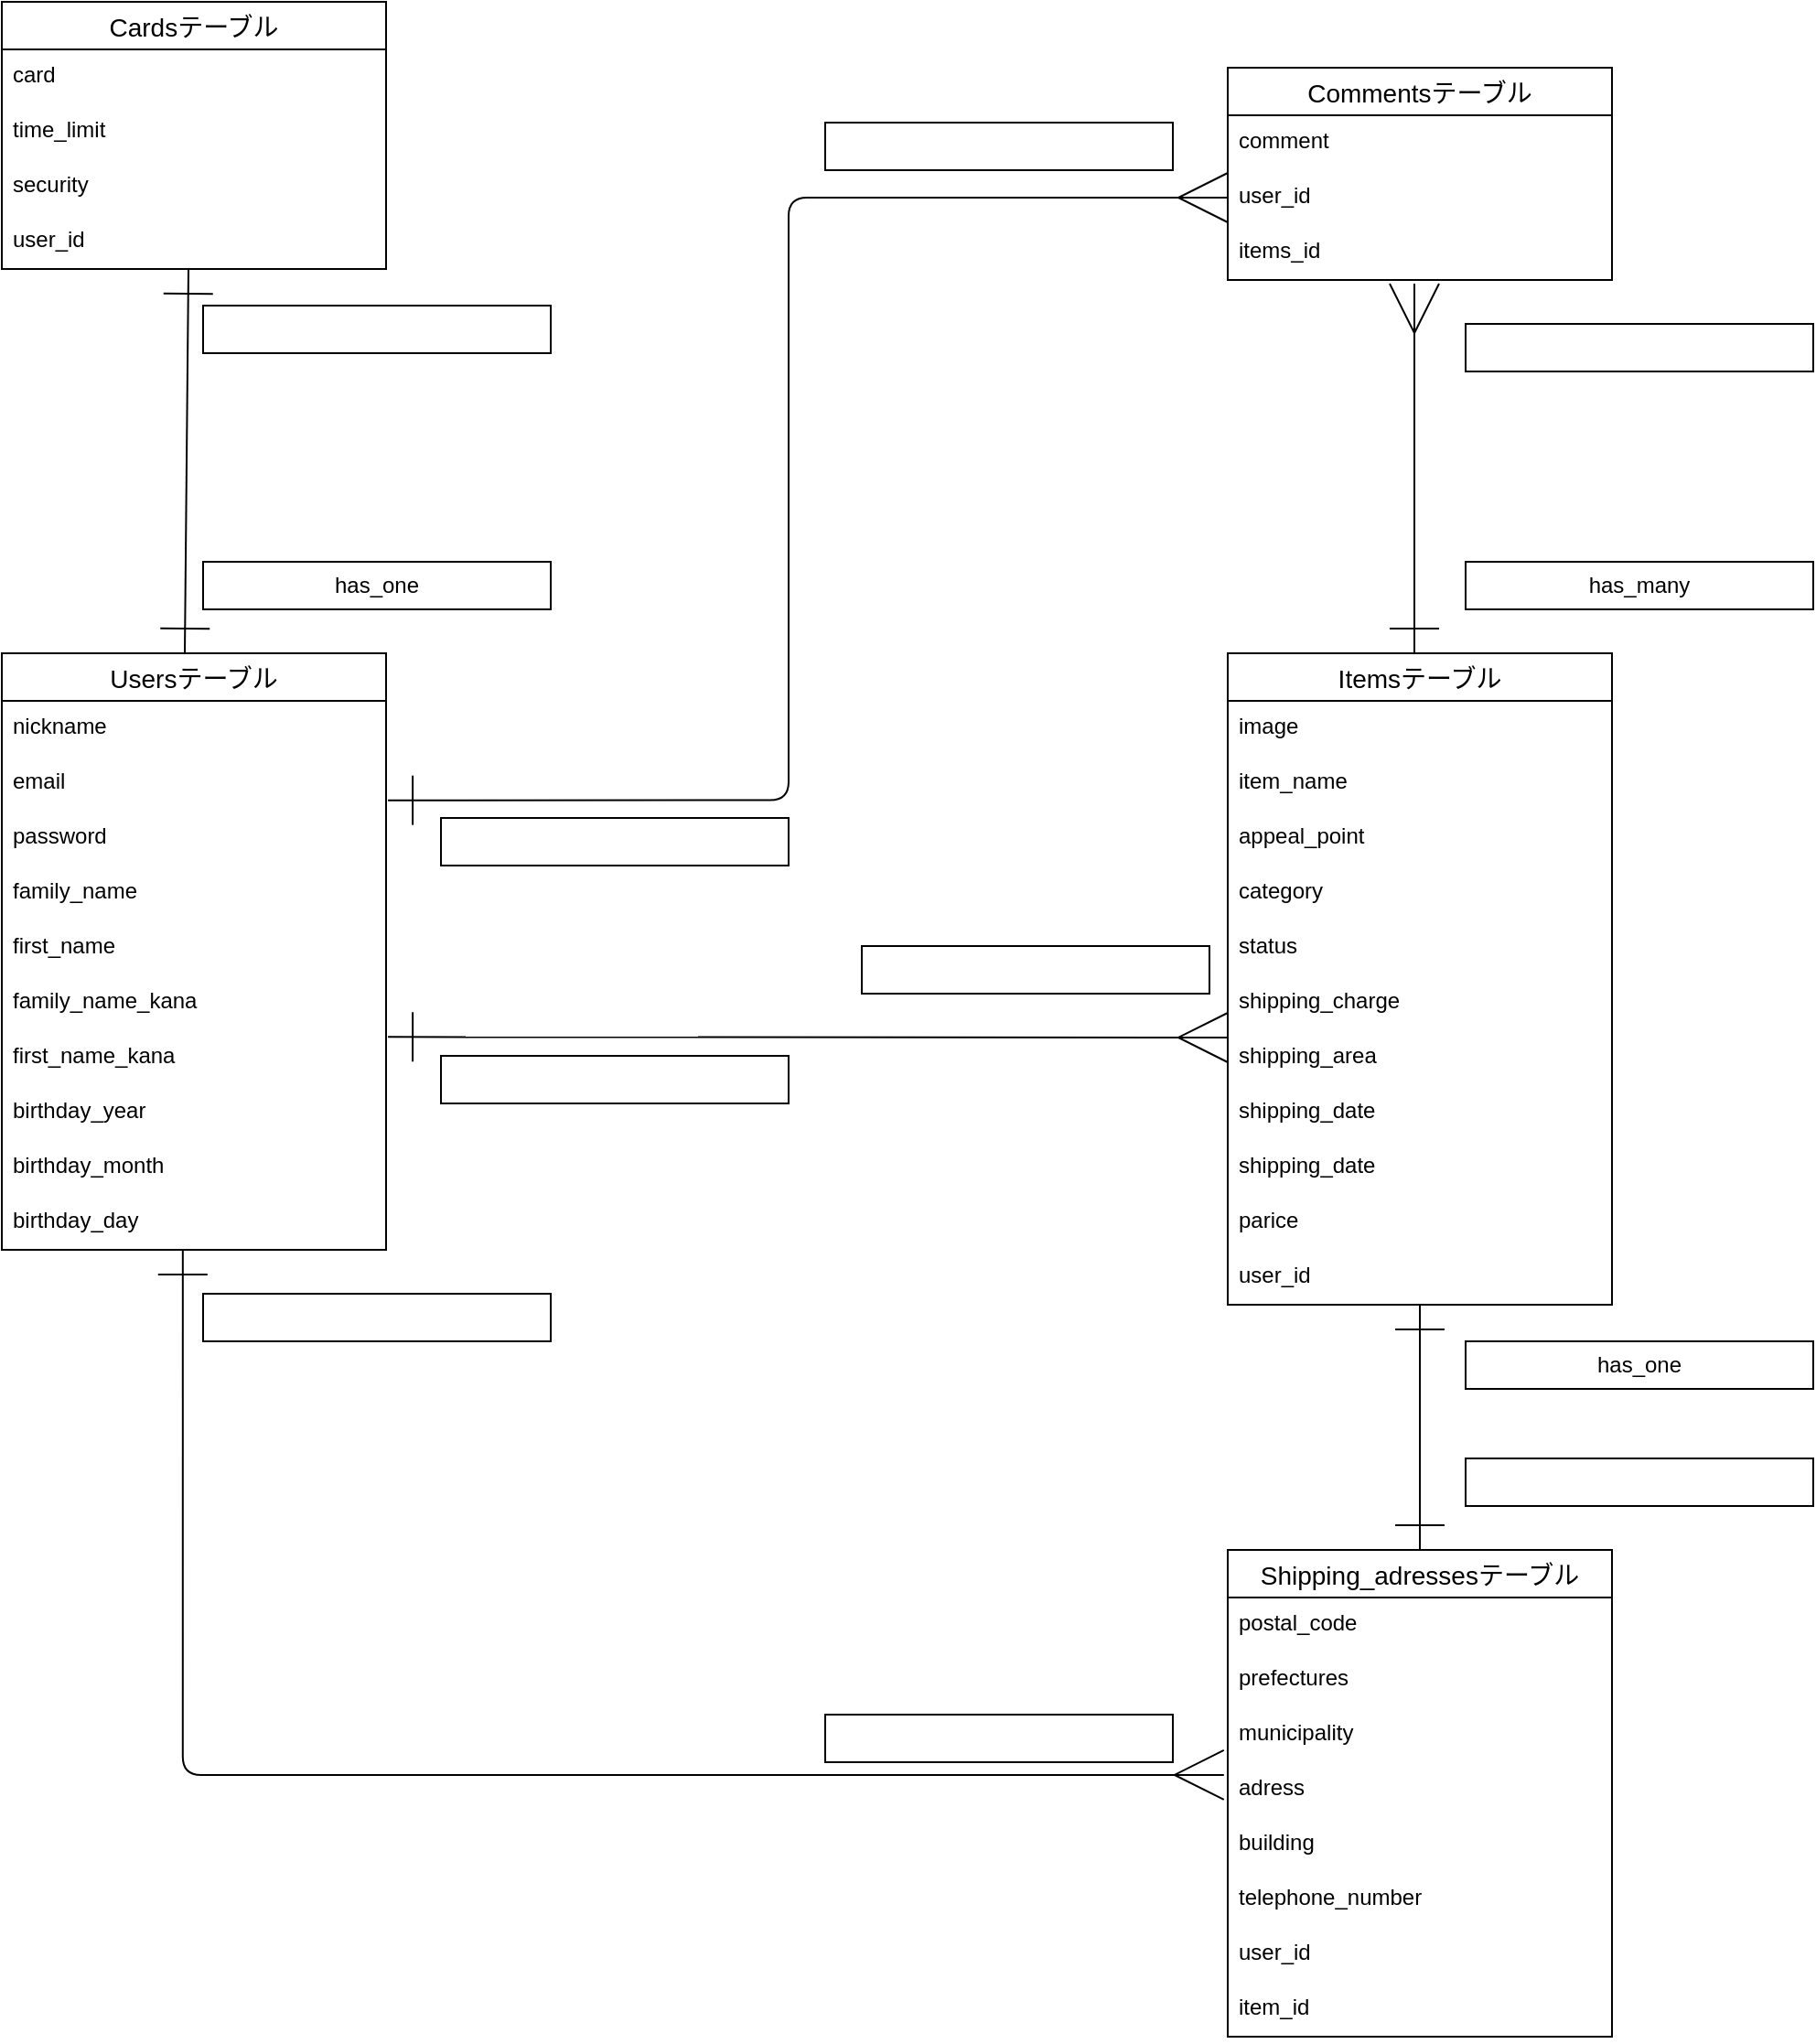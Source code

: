 <mxfile>
    <diagram id="VcYqtfO9en62uX6OC4aZ" name="ページ1">
        <mxGraphModel dx="745" dy="2005" grid="1" gridSize="10" guides="1" tooltips="1" connect="1" arrows="1" fold="1" page="1" pageScale="1" pageWidth="827" pageHeight="1169" math="0" shadow="0">
            <root>
                <mxCell id="0"/>
                <mxCell id="1" parent="0"/>
                <mxCell id="2" value="Usersテーブル" style="swimlane;fontStyle=0;childLayout=stackLayout;horizontal=1;startSize=26;horizontalStack=0;resizeParent=1;resizeParentMax=0;resizeLast=0;collapsible=1;marginBottom=0;align=center;fontSize=14;" parent="1" vertex="1">
                    <mxGeometry x="40" y="40" width="210" height="326" as="geometry">
                        <mxRectangle x="50" y="170" width="50" height="26" as="alternateBounds"/>
                    </mxGeometry>
                </mxCell>
                <mxCell id="3" value="nickname" style="text;strokeColor=none;fillColor=none;spacingLeft=4;spacingRight=4;overflow=hidden;rotatable=0;points=[[0,0.5],[1,0.5]];portConstraint=eastwest;fontSize=12;" parent="2" vertex="1">
                    <mxGeometry y="26" width="210" height="30" as="geometry"/>
                </mxCell>
                <mxCell id="4" value="email" style="text;strokeColor=none;fillColor=none;spacingLeft=4;spacingRight=4;overflow=hidden;rotatable=0;points=[[0,0.5],[1,0.5]];portConstraint=eastwest;fontSize=12;" parent="2" vertex="1">
                    <mxGeometry y="56" width="210" height="30" as="geometry"/>
                </mxCell>
                <mxCell id="5" value="password" style="text;strokeColor=none;fillColor=none;spacingLeft=4;spacingRight=4;overflow=hidden;rotatable=0;points=[[0,0.5],[1,0.5]];portConstraint=eastwest;fontSize=12;" parent="2" vertex="1">
                    <mxGeometry y="86" width="210" height="30" as="geometry"/>
                </mxCell>
                <mxCell id="6" value="family_name" style="text;strokeColor=none;fillColor=none;spacingLeft=4;spacingRight=4;overflow=hidden;rotatable=0;points=[[0,0.5],[1,0.5]];portConstraint=eastwest;fontSize=12;" vertex="1" parent="2">
                    <mxGeometry y="116" width="210" height="30" as="geometry"/>
                </mxCell>
                <mxCell id="7" value="first_name" style="text;strokeColor=none;fillColor=none;spacingLeft=4;spacingRight=4;overflow=hidden;rotatable=0;points=[[0,0.5],[1,0.5]];portConstraint=eastwest;fontSize=12;" vertex="1" parent="2">
                    <mxGeometry y="146" width="210" height="30" as="geometry"/>
                </mxCell>
                <mxCell id="9" value="family_name_kana" style="text;strokeColor=none;fillColor=none;spacingLeft=4;spacingRight=4;overflow=hidden;rotatable=0;points=[[0,0.5],[1,0.5]];portConstraint=eastwest;fontSize=12;" vertex="1" parent="2">
                    <mxGeometry y="176" width="210" height="30" as="geometry"/>
                </mxCell>
                <mxCell id="10" value="first_name_kana" style="text;strokeColor=none;fillColor=none;spacingLeft=4;spacingRight=4;overflow=hidden;rotatable=0;points=[[0,0.5],[1,0.5]];portConstraint=eastwest;fontSize=12;" vertex="1" parent="2">
                    <mxGeometry y="206" width="210" height="30" as="geometry"/>
                </mxCell>
                <mxCell id="8" value="birthday_year" style="text;strokeColor=none;fillColor=none;spacingLeft=4;spacingRight=4;overflow=hidden;rotatable=0;points=[[0,0.5],[1,0.5]];portConstraint=eastwest;fontSize=12;" vertex="1" parent="2">
                    <mxGeometry y="236" width="210" height="30" as="geometry"/>
                </mxCell>
                <mxCell id="11" value="birthday_month" style="text;strokeColor=none;fillColor=none;spacingLeft=4;spacingRight=4;overflow=hidden;rotatable=0;points=[[0,0.5],[1,0.5]];portConstraint=eastwest;fontSize=12;" vertex="1" parent="2">
                    <mxGeometry y="266" width="210" height="30" as="geometry"/>
                </mxCell>
                <mxCell id="12" value="birthday_day" style="text;strokeColor=none;fillColor=none;spacingLeft=4;spacingRight=4;overflow=hidden;rotatable=0;points=[[0,0.5],[1,0.5]];portConstraint=eastwest;fontSize=12;" vertex="1" parent="2">
                    <mxGeometry y="296" width="210" height="30" as="geometry"/>
                </mxCell>
                <mxCell id="13" value="Itemsテーブル" style="swimlane;fontStyle=0;childLayout=stackLayout;horizontal=1;startSize=26;horizontalStack=0;resizeParent=1;resizeParentMax=0;resizeLast=0;collapsible=1;marginBottom=0;align=center;fontSize=14;" vertex="1" parent="1">
                    <mxGeometry x="710" y="40" width="210" height="356" as="geometry">
                        <mxRectangle x="50" y="170" width="50" height="26" as="alternateBounds"/>
                    </mxGeometry>
                </mxCell>
                <mxCell id="15" value="image" style="text;strokeColor=none;fillColor=none;spacingLeft=4;spacingRight=4;overflow=hidden;rotatable=0;points=[[0,0.5],[1,0.5]];portConstraint=eastwest;fontSize=12;" vertex="1" parent="13">
                    <mxGeometry y="26" width="210" height="30" as="geometry"/>
                </mxCell>
                <mxCell id="14" value="item_name" style="text;strokeColor=none;fillColor=none;spacingLeft=4;spacingRight=4;overflow=hidden;rotatable=0;points=[[0,0.5],[1,0.5]];portConstraint=eastwest;fontSize=12;" vertex="1" parent="13">
                    <mxGeometry y="56" width="210" height="30" as="geometry"/>
                </mxCell>
                <mxCell id="16" value="appeal_point" style="text;strokeColor=none;fillColor=none;spacingLeft=4;spacingRight=4;overflow=hidden;rotatable=0;points=[[0,0.5],[1,0.5]];portConstraint=eastwest;fontSize=12;" vertex="1" parent="13">
                    <mxGeometry y="86" width="210" height="30" as="geometry"/>
                </mxCell>
                <mxCell id="17" value="category" style="text;strokeColor=none;fillColor=none;spacingLeft=4;spacingRight=4;overflow=hidden;rotatable=0;points=[[0,0.5],[1,0.5]];portConstraint=eastwest;fontSize=12;" vertex="1" parent="13">
                    <mxGeometry y="116" width="210" height="30" as="geometry"/>
                </mxCell>
                <mxCell id="18" value="status" style="text;strokeColor=none;fillColor=none;spacingLeft=4;spacingRight=4;overflow=hidden;rotatable=0;points=[[0,0.5],[1,0.5]];portConstraint=eastwest;fontSize=12;" vertex="1" parent="13">
                    <mxGeometry y="146" width="210" height="30" as="geometry"/>
                </mxCell>
                <mxCell id="19" value="shipping_charge" style="text;strokeColor=none;fillColor=none;spacingLeft=4;spacingRight=4;overflow=hidden;rotatable=0;points=[[0,0.5],[1,0.5]];portConstraint=eastwest;fontSize=12;" vertex="1" parent="13">
                    <mxGeometry y="176" width="210" height="30" as="geometry"/>
                </mxCell>
                <mxCell id="35" value="shipping_area" style="text;strokeColor=none;fillColor=none;spacingLeft=4;spacingRight=4;overflow=hidden;rotatable=0;points=[[0,0.5],[1,0.5]];portConstraint=eastwest;fontSize=12;" vertex="1" parent="13">
                    <mxGeometry y="206" width="210" height="30" as="geometry"/>
                </mxCell>
                <mxCell id="84" value="shipping_date" style="text;strokeColor=none;fillColor=none;spacingLeft=4;spacingRight=4;overflow=hidden;rotatable=0;points=[[0,0.5],[1,0.5]];portConstraint=eastwest;fontSize=12;" vertex="1" parent="13">
                    <mxGeometry y="236" width="210" height="30" as="geometry"/>
                </mxCell>
                <mxCell id="36" value="shipping_date" style="text;strokeColor=none;fillColor=none;spacingLeft=4;spacingRight=4;overflow=hidden;rotatable=0;points=[[0,0.5],[1,0.5]];portConstraint=eastwest;fontSize=12;" vertex="1" parent="13">
                    <mxGeometry y="266" width="210" height="30" as="geometry"/>
                </mxCell>
                <mxCell id="37" value="parice" style="text;strokeColor=none;fillColor=none;spacingLeft=4;spacingRight=4;overflow=hidden;rotatable=0;points=[[0,0.5],[1,0.5]];portConstraint=eastwest;fontSize=12;" vertex="1" parent="13">
                    <mxGeometry y="296" width="210" height="30" as="geometry"/>
                </mxCell>
                <mxCell id="38" value="user_id" style="text;strokeColor=none;fillColor=none;spacingLeft=4;spacingRight=4;overflow=hidden;rotatable=0;points=[[0,0.5],[1,0.5]];portConstraint=eastwest;fontSize=12;" vertex="1" parent="13">
                    <mxGeometry y="326" width="210" height="30" as="geometry"/>
                </mxCell>
                <mxCell id="24" value="Cardsテーブル" style="swimlane;fontStyle=0;childLayout=stackLayout;horizontal=1;startSize=26;horizontalStack=0;resizeParent=1;resizeParentMax=0;resizeLast=0;collapsible=1;marginBottom=0;align=center;fontSize=14;" vertex="1" parent="1">
                    <mxGeometry x="40" y="-316" width="210" height="146" as="geometry">
                        <mxRectangle x="50" y="170" width="50" height="26" as="alternateBounds"/>
                    </mxGeometry>
                </mxCell>
                <mxCell id="25" value="card" style="text;strokeColor=none;fillColor=none;spacingLeft=4;spacingRight=4;overflow=hidden;rotatable=0;points=[[0,0.5],[1,0.5]];portConstraint=eastwest;fontSize=12;" vertex="1" parent="24">
                    <mxGeometry y="26" width="210" height="30" as="geometry"/>
                </mxCell>
                <mxCell id="26" value="time_limit" style="text;strokeColor=none;fillColor=none;spacingLeft=4;spacingRight=4;overflow=hidden;rotatable=0;points=[[0,0.5],[1,0.5]];portConstraint=eastwest;fontSize=12;" vertex="1" parent="24">
                    <mxGeometry y="56" width="210" height="30" as="geometry"/>
                </mxCell>
                <mxCell id="27" value="security" style="text;strokeColor=none;fillColor=none;spacingLeft=4;spacingRight=4;overflow=hidden;rotatable=0;points=[[0,0.5],[1,0.5]];portConstraint=eastwest;fontSize=12;" vertex="1" parent="24">
                    <mxGeometry y="86" width="210" height="30" as="geometry"/>
                </mxCell>
                <mxCell id="28" value="user_id" style="text;strokeColor=none;fillColor=none;spacingLeft=4;spacingRight=4;overflow=hidden;rotatable=0;points=[[0,0.5],[1,0.5]];portConstraint=eastwest;fontSize=12;" vertex="1" parent="24">
                    <mxGeometry y="116" width="210" height="30" as="geometry"/>
                </mxCell>
                <mxCell id="40" value="Shipping_adressesテーブル" style="swimlane;fontStyle=0;childLayout=stackLayout;horizontal=1;startSize=26;horizontalStack=0;resizeParent=1;resizeParentMax=0;resizeLast=0;collapsible=1;marginBottom=0;align=center;fontSize=14;" vertex="1" parent="1">
                    <mxGeometry x="710" y="530" width="210" height="266" as="geometry">
                        <mxRectangle x="50" y="170" width="50" height="26" as="alternateBounds"/>
                    </mxGeometry>
                </mxCell>
                <mxCell id="41" value="postal_code" style="text;strokeColor=none;fillColor=none;spacingLeft=4;spacingRight=4;overflow=hidden;rotatable=0;points=[[0,0.5],[1,0.5]];portConstraint=eastwest;fontSize=12;" vertex="1" parent="40">
                    <mxGeometry y="26" width="210" height="30" as="geometry"/>
                </mxCell>
                <mxCell id="42" value="prefectures" style="text;strokeColor=none;fillColor=none;spacingLeft=4;spacingRight=4;overflow=hidden;rotatable=0;points=[[0,0.5],[1,0.5]];portConstraint=eastwest;fontSize=12;" vertex="1" parent="40">
                    <mxGeometry y="56" width="210" height="30" as="geometry"/>
                </mxCell>
                <mxCell id="43" value="municipality" style="text;strokeColor=none;fillColor=none;spacingLeft=4;spacingRight=4;overflow=hidden;rotatable=0;points=[[0,0.5],[1,0.5]];portConstraint=eastwest;fontSize=12;" vertex="1" parent="40">
                    <mxGeometry y="86" width="210" height="30" as="geometry"/>
                </mxCell>
                <mxCell id="44" value="adress" style="text;strokeColor=none;fillColor=none;spacingLeft=4;spacingRight=4;overflow=hidden;rotatable=0;points=[[0,0.5],[1,0.5]];portConstraint=eastwest;fontSize=12;" vertex="1" parent="40">
                    <mxGeometry y="116" width="210" height="30" as="geometry"/>
                </mxCell>
                <mxCell id="45" value="building" style="text;strokeColor=none;fillColor=none;spacingLeft=4;spacingRight=4;overflow=hidden;rotatable=0;points=[[0,0.5],[1,0.5]];portConstraint=eastwest;fontSize=12;" vertex="1" parent="40">
                    <mxGeometry y="146" width="210" height="30" as="geometry"/>
                </mxCell>
                <mxCell id="46" value="telephone_number" style="text;strokeColor=none;fillColor=none;spacingLeft=4;spacingRight=4;overflow=hidden;rotatable=0;points=[[0,0.5],[1,0.5]];portConstraint=eastwest;fontSize=12;" vertex="1" parent="40">
                    <mxGeometry y="176" width="210" height="30" as="geometry"/>
                </mxCell>
                <mxCell id="47" value="user_id" style="text;strokeColor=none;fillColor=none;spacingLeft=4;spacingRight=4;overflow=hidden;rotatable=0;points=[[0,0.5],[1,0.5]];portConstraint=eastwest;fontSize=12;" vertex="1" parent="40">
                    <mxGeometry y="206" width="210" height="30" as="geometry"/>
                </mxCell>
                <mxCell id="48" value="item_id" style="text;strokeColor=none;fillColor=none;spacingLeft=4;spacingRight=4;overflow=hidden;rotatable=0;points=[[0,0.5],[1,0.5]];portConstraint=eastwest;fontSize=12;" vertex="1" parent="40">
                    <mxGeometry y="236" width="210" height="30" as="geometry"/>
                </mxCell>
                <mxCell id="54" value="" style="fontSize=12;html=1;endArrow=ERmany;startArrow=ERone;startFill=0;endSize=25;startSize=25;exitX=1.005;exitY=0.122;exitDx=0;exitDy=0;exitPerimeter=0;" edge="1" parent="1" source="10">
                    <mxGeometry width="100" height="100" relative="1" as="geometry">
                        <mxPoint x="410" y="250" as="sourcePoint"/>
                        <mxPoint x="710" y="250" as="targetPoint"/>
                    </mxGeometry>
                </mxCell>
                <mxCell id="59" value="" style="endArrow=ERone;html=1;rounded=0;startSize=25;endSize=25;exitX=0.5;exitY=0;exitDx=0;exitDy=0;startArrow=ERone;startFill=0;endFill=0;" edge="1" parent="1" source="40" target="38">
                    <mxGeometry relative="1" as="geometry">
                        <mxPoint x="560" y="290" as="sourcePoint"/>
                        <mxPoint x="815" y="370" as="targetPoint"/>
                    </mxGeometry>
                </mxCell>
                <mxCell id="60" value="" style="endArrow=ERone;html=1;rounded=0;startSize=25;endSize=25;startArrow=ERone;startFill=0;endFill=0;" edge="1" parent="1">
                    <mxGeometry relative="1" as="geometry">
                        <mxPoint x="140" y="40" as="sourcePoint"/>
                        <mxPoint x="142" y="-170" as="targetPoint"/>
                    </mxGeometry>
                </mxCell>
                <mxCell id="63" value="" style="edgeStyle=orthogonalEdgeStyle;fontSize=12;html=1;endArrow=ERmany;startSize=25;endSize=25;exitX=0.471;exitY=1;exitDx=0;exitDy=0;exitPerimeter=0;entryX=-0.01;entryY=0.233;entryDx=0;entryDy=0;entryPerimeter=0;startArrow=ERone;startFill=0;" edge="1" parent="1" source="12" target="44">
                    <mxGeometry width="100" height="100" relative="1" as="geometry">
                        <mxPoint x="240" y="430" as="sourcePoint"/>
                        <mxPoint x="340" y="330" as="targetPoint"/>
                    </mxGeometry>
                </mxCell>
                <mxCell id="64" value="Commentsテーブル" style="swimlane;fontStyle=0;childLayout=stackLayout;horizontal=1;startSize=26;horizontalStack=0;resizeParent=1;resizeParentMax=0;resizeLast=0;collapsible=1;marginBottom=0;align=center;fontSize=14;" vertex="1" parent="1">
                    <mxGeometry x="710" y="-280" width="210" height="116" as="geometry">
                        <mxRectangle x="50" y="170" width="50" height="26" as="alternateBounds"/>
                    </mxGeometry>
                </mxCell>
                <mxCell id="65" value="comment" style="text;strokeColor=none;fillColor=none;spacingLeft=4;spacingRight=4;overflow=hidden;rotatable=0;points=[[0,0.5],[1,0.5]];portConstraint=eastwest;fontSize=12;" vertex="1" parent="64">
                    <mxGeometry y="26" width="210" height="30" as="geometry"/>
                </mxCell>
                <mxCell id="68" value="user_id" style="text;strokeColor=none;fillColor=none;spacingLeft=4;spacingRight=4;overflow=hidden;rotatable=0;points=[[0,0.5],[1,0.5]];portConstraint=eastwest;fontSize=12;" vertex="1" parent="64">
                    <mxGeometry y="56" width="210" height="30" as="geometry"/>
                </mxCell>
                <mxCell id="69" value="items_id" style="text;strokeColor=none;fillColor=none;spacingLeft=4;spacingRight=4;overflow=hidden;rotatable=0;points=[[0,0.5],[1,0.5]];portConstraint=eastwest;fontSize=12;" vertex="1" parent="64">
                    <mxGeometry y="86" width="210" height="30" as="geometry"/>
                </mxCell>
                <mxCell id="70" value="" style="edgeStyle=orthogonalEdgeStyle;fontSize=12;html=1;endArrow=ERmany;startSize=25;endSize=25;entryX=0;entryY=0.5;entryDx=0;entryDy=0;startArrow=ERone;startFill=0;exitX=1.005;exitY=0.811;exitDx=0;exitDy=0;exitPerimeter=0;" edge="1" parent="1" source="4" target="68">
                    <mxGeometry width="100" height="100" relative="1" as="geometry">
                        <mxPoint x="260" y="120" as="sourcePoint"/>
                        <mxPoint x="510" y="20" as="targetPoint"/>
                        <Array as="points">
                            <mxPoint x="470" y="120"/>
                            <mxPoint x="470" y="-209"/>
                        </Array>
                    </mxGeometry>
                </mxCell>
                <mxCell id="71" value="" style="endArrow=ERmany;html=1;rounded=0;startSize=25;endSize=25;exitX=0.5;exitY=0;exitDx=0;exitDy=0;startArrow=ERone;startFill=0;endFill=0;" edge="1" parent="1">
                    <mxGeometry relative="1" as="geometry">
                        <mxPoint x="812" y="40" as="sourcePoint"/>
                        <mxPoint x="812" y="-162" as="targetPoint"/>
                    </mxGeometry>
                </mxCell>
                <mxCell id="72" value="&lt;pre style=&quot;box-sizing: border-box ; margin-top: 0px ; margin-bottom: 0px ; padding: 5px 10px ; border-radius: 0px ; border: none ; letter-spacing: 1.495px&quot;&gt;&lt;span class=&quot;n&quot;&gt;&lt;font face=&quot;Helvetica&quot; color=&quot;#ffffff&quot;&gt;belongs_to&lt;/font&gt;&lt;/span&gt;&lt;/pre&gt;" style="whiteSpace=wrap;html=1;align=center;" vertex="1" parent="1">
                    <mxGeometry x="150" y="-150" width="190" height="26" as="geometry"/>
                </mxCell>
                <mxCell id="73" value="has_one" style="whiteSpace=wrap;html=1;align=center;" vertex="1" parent="1">
                    <mxGeometry x="150" y="-10" width="190" height="26" as="geometry"/>
                </mxCell>
                <mxCell id="74" value="&lt;pre style=&quot;box-sizing: border-box ; margin-top: 0px ; margin-bottom: 0px ; padding: 5px 10px ; border-radius: 0px ; border: none ; letter-spacing: 1.495px&quot;&gt;&lt;span class=&quot;n&quot;&gt;&lt;font face=&quot;Helvetica&quot; color=&quot;#ffffff&quot;&gt;belongs_to&lt;/font&gt;&lt;/span&gt;&lt;/pre&gt;" style="whiteSpace=wrap;html=1;align=center;" vertex="1" parent="1">
                    <mxGeometry x="840" y="-140" width="190" height="26" as="geometry"/>
                </mxCell>
                <mxCell id="75" value="&lt;pre style=&quot;box-sizing: border-box ; margin-top: 0px ; margin-bottom: 0px ; padding: 5px 10px ; border-radius: 0px ; border: none ; letter-spacing: 1.495px&quot;&gt;&lt;span style=&quot;font-family: &amp;#34;helvetica&amp;#34; ; letter-spacing: normal&quot;&gt;has_many&lt;/span&gt;&lt;br&gt;&lt;/pre&gt;" style="whiteSpace=wrap;html=1;align=center;" vertex="1" parent="1">
                    <mxGeometry x="840" y="-10" width="190" height="26" as="geometry"/>
                </mxCell>
                <mxCell id="76" value="has_one" style="whiteSpace=wrap;html=1;align=center;" vertex="1" parent="1">
                    <mxGeometry x="840" y="416" width="190" height="26" as="geometry"/>
                </mxCell>
                <mxCell id="77" value="&lt;pre style=&quot;box-sizing: border-box ; margin-top: 0px ; margin-bottom: 0px ; padding: 5px 10px ; border-radius: 0px ; border: none ; letter-spacing: 1.495px&quot;&gt;&lt;span class=&quot;n&quot;&gt;&lt;font face=&quot;Helvetica&quot; color=&quot;#ffffff&quot;&gt;belongs_to&lt;/font&gt;&lt;/span&gt;&lt;/pre&gt;" style="whiteSpace=wrap;html=1;align=center;" vertex="1" parent="1">
                    <mxGeometry x="840" y="480" width="190" height="26" as="geometry"/>
                </mxCell>
                <mxCell id="78" value="&lt;pre style=&quot;box-sizing: border-box ; margin-top: 0px ; margin-bottom: 0px ; padding: 5px 10px ; border-radius: 0px ; border: none ; letter-spacing: 1.495px&quot;&gt;&lt;span class=&quot;n&quot;&gt;&lt;font face=&quot;Helvetica&quot; color=&quot;#ffffff&quot;&gt;belongs_to&lt;/font&gt;&lt;/span&gt;&lt;/pre&gt;" style="whiteSpace=wrap;html=1;align=center;" vertex="1" parent="1">
                    <mxGeometry x="490" y="620" width="190" height="26" as="geometry"/>
                </mxCell>
                <mxCell id="79" value="&lt;pre style=&quot;box-sizing: border-box ; margin-top: 0px ; margin-bottom: 0px ; padding: 5px 10px ; border-radius: 0px ; border: none ; letter-spacing: 1.495px&quot;&gt;&lt;pre style=&quot;box-sizing: border-box ; margin-top: 0px ; margin-bottom: 0px ; padding: 5px 10px ; border-radius: 0px ; border: none ; letter-spacing: 1.495px&quot;&gt;&lt;span class=&quot;n&quot;&gt;&lt;font face=&quot;Helvetica&quot; color=&quot;#ffffff&quot;&gt;has_many&lt;/font&gt;&lt;/span&gt;&lt;/pre&gt;&lt;/pre&gt;" style="whiteSpace=wrap;html=1;align=center;" vertex="1" parent="1">
                    <mxGeometry x="150" y="390" width="190" height="26" as="geometry"/>
                </mxCell>
                <mxCell id="80" value="&lt;pre style=&quot;box-sizing: border-box ; margin-top: 0px ; margin-bottom: 0px ; padding: 5px 10px ; border-radius: 0px ; border: none ; letter-spacing: 1.495px&quot;&gt;&lt;span class=&quot;n&quot;&gt;&lt;font face=&quot;Helvetica&quot; color=&quot;#ffffff&quot;&gt;belongs_to&lt;/font&gt;&lt;/span&gt;&lt;/pre&gt;" style="whiteSpace=wrap;html=1;align=center;" vertex="1" parent="1">
                    <mxGeometry x="510" y="200" width="190" height="26" as="geometry"/>
                </mxCell>
                <mxCell id="81" value="&lt;pre style=&quot;box-sizing: border-box ; margin-top: 0px ; margin-bottom: 0px ; padding: 5px 10px ; border-radius: 0px ; border: none ; letter-spacing: 1.495px&quot;&gt;&lt;pre style=&quot;box-sizing: border-box ; margin-top: 0px ; margin-bottom: 0px ; padding: 5px 10px ; border-radius: 0px ; border: none ; letter-spacing: 1.495px&quot;&gt;&lt;span class=&quot;n&quot;&gt;&lt;font face=&quot;Helvetica&quot; color=&quot;#ffffff&quot;&gt;has_many&lt;/font&gt;&lt;/span&gt;&lt;/pre&gt;&lt;/pre&gt;" style="whiteSpace=wrap;html=1;align=center;" vertex="1" parent="1">
                    <mxGeometry x="280" y="260" width="190" height="26" as="geometry"/>
                </mxCell>
                <mxCell id="82" value="&lt;pre style=&quot;box-sizing: border-box ; margin-top: 0px ; margin-bottom: 0px ; padding: 5px 10px ; border-radius: 0px ; border: none ; letter-spacing: 1.495px&quot;&gt;&lt;span class=&quot;n&quot;&gt;&lt;font face=&quot;Helvetica&quot; color=&quot;#ffffff&quot;&gt;has_many&lt;/font&gt;&lt;/span&gt;&lt;/pre&gt;" style="whiteSpace=wrap;html=1;align=center;" vertex="1" parent="1">
                    <mxGeometry x="280" y="130" width="190" height="26" as="geometry"/>
                </mxCell>
                <mxCell id="83" value="&lt;pre style=&quot;box-sizing: border-box ; margin-top: 0px ; margin-bottom: 0px ; padding: 5px 10px ; border-radius: 0px ; border: none ; letter-spacing: 1.495px&quot;&gt;&lt;span class=&quot;n&quot;&gt;&lt;font face=&quot;Helvetica&quot; color=&quot;#ffffff&quot;&gt;belongs_to&lt;/font&gt;&lt;/span&gt;&lt;/pre&gt;" style="whiteSpace=wrap;html=1;align=center;" vertex="1" parent="1">
                    <mxGeometry x="490" y="-250" width="190" height="26" as="geometry"/>
                </mxCell>
            </root>
        </mxGraphModel>
    </diagram>
</mxfile>